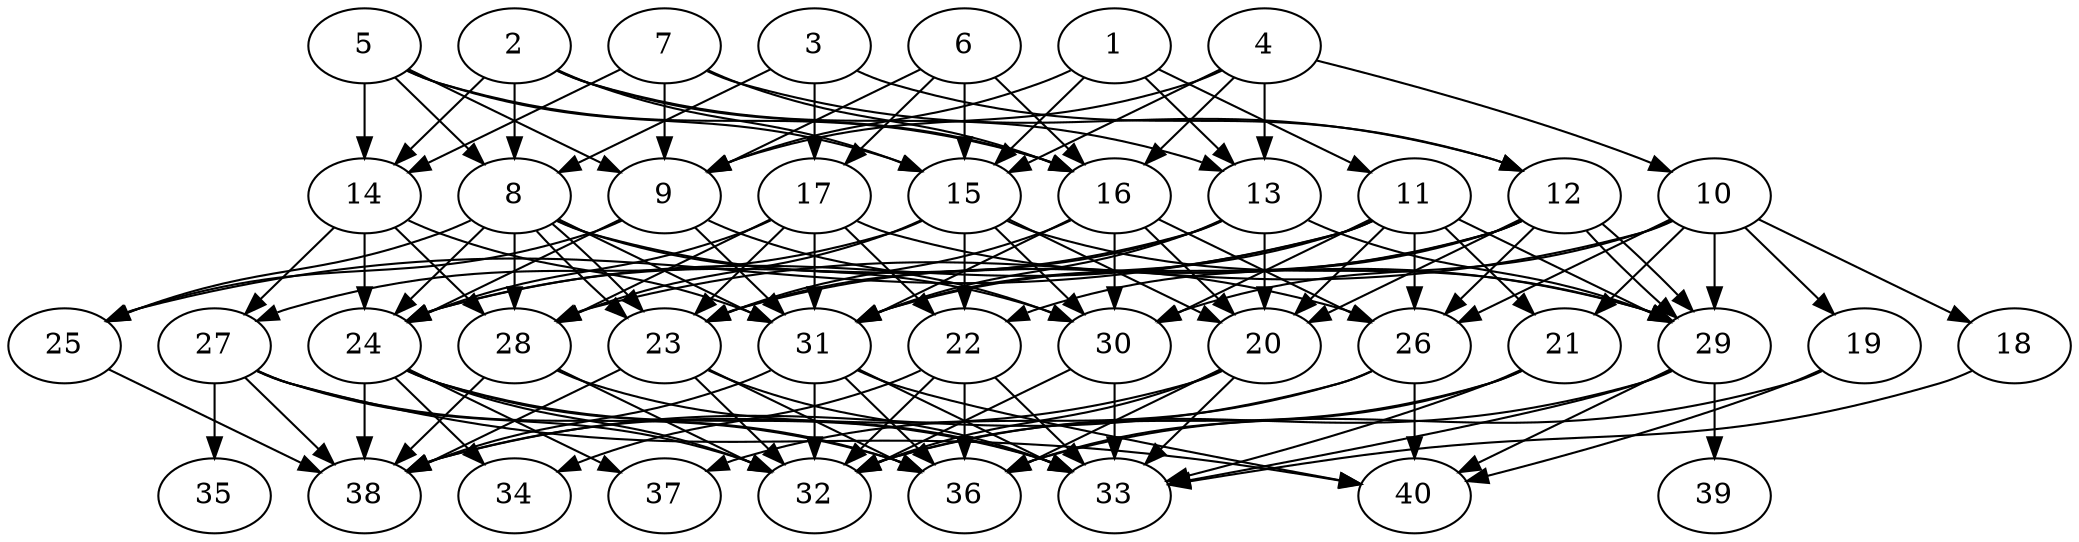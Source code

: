 // DAG automatically generated by daggen at Tue Aug  6 16:28:35 2019
// ./daggen --dot -n 40 --ccr 0.5 --fat 0.7 --regular 0.5 --density 0.8 --mindata 5242880 --maxdata 52428800 
digraph G {
  1 [size="40134656", alpha="0.10", expect_size="20067328"] 
  1 -> 9 [size ="20067328"]
  1 -> 11 [size ="20067328"]
  1 -> 13 [size ="20067328"]
  1 -> 15 [size ="20067328"]
  2 [size="30941184", alpha="0.12", expect_size="15470592"] 
  2 -> 8 [size ="15470592"]
  2 -> 13 [size ="15470592"]
  2 -> 14 [size ="15470592"]
  2 -> 15 [size ="15470592"]
  2 -> 16 [size ="15470592"]
  3 [size="81885184", alpha="0.19", expect_size="40942592"] 
  3 -> 8 [size ="40942592"]
  3 -> 12 [size ="40942592"]
  3 -> 17 [size ="40942592"]
  4 [size="59895808", alpha="0.02", expect_size="29947904"] 
  4 -> 9 [size ="29947904"]
  4 -> 10 [size ="29947904"]
  4 -> 13 [size ="29947904"]
  4 -> 15 [size ="29947904"]
  4 -> 16 [size ="29947904"]
  5 [size="96342016", alpha="0.15", expect_size="48171008"] 
  5 -> 8 [size ="48171008"]
  5 -> 9 [size ="48171008"]
  5 -> 14 [size ="48171008"]
  5 -> 15 [size ="48171008"]
  5 -> 16 [size ="48171008"]
  6 [size="56805376", alpha="0.10", expect_size="28402688"] 
  6 -> 9 [size ="28402688"]
  6 -> 15 [size ="28402688"]
  6 -> 16 [size ="28402688"]
  6 -> 17 [size ="28402688"]
  7 [size="44736512", alpha="0.15", expect_size="22368256"] 
  7 -> 9 [size ="22368256"]
  7 -> 12 [size ="22368256"]
  7 -> 14 [size ="22368256"]
  7 -> 16 [size ="22368256"]
  8 [size="60211200", alpha="0.20", expect_size="30105600"] 
  8 -> 23 [size ="30105600"]
  8 -> 23 [size ="30105600"]
  8 -> 24 [size ="30105600"]
  8 -> 25 [size ="30105600"]
  8 -> 26 [size ="30105600"]
  8 -> 28 [size ="30105600"]
  8 -> 30 [size ="30105600"]
  8 -> 31 [size ="30105600"]
  9 [size="98445312", alpha="0.18", expect_size="49222656"] 
  9 -> 24 [size ="49222656"]
  9 -> 25 [size ="49222656"]
  9 -> 30 [size ="49222656"]
  9 -> 31 [size ="49222656"]
  10 [size="11071488", alpha="0.11", expect_size="5535744"] 
  10 -> 18 [size ="5535744"]
  10 -> 19 [size ="5535744"]
  10 -> 21 [size ="5535744"]
  10 -> 26 [size ="5535744"]
  10 -> 28 [size ="5535744"]
  10 -> 29 [size ="5535744"]
  10 -> 30 [size ="5535744"]
  11 [size="39858176", alpha="0.11", expect_size="19929088"] 
  11 -> 20 [size ="19929088"]
  11 -> 21 [size ="19929088"]
  11 -> 24 [size ="19929088"]
  11 -> 25 [size ="19929088"]
  11 -> 26 [size ="19929088"]
  11 -> 29 [size ="19929088"]
  11 -> 30 [size ="19929088"]
  11 -> 31 [size ="19929088"]
  12 [size="88453120", alpha="0.14", expect_size="44226560"] 
  12 -> 20 [size ="44226560"]
  12 -> 22 [size ="44226560"]
  12 -> 23 [size ="44226560"]
  12 -> 26 [size ="44226560"]
  12 -> 29 [size ="44226560"]
  12 -> 29 [size ="44226560"]
  12 -> 31 [size ="44226560"]
  13 [size="50221056", alpha="0.09", expect_size="25110528"] 
  13 -> 20 [size ="25110528"]
  13 -> 23 [size ="25110528"]
  13 -> 24 [size ="25110528"]
  13 -> 29 [size ="25110528"]
  13 -> 31 [size ="25110528"]
  14 [size="44875776", alpha="0.14", expect_size="22437888"] 
  14 -> 24 [size ="22437888"]
  14 -> 27 [size ="22437888"]
  14 -> 28 [size ="22437888"]
  14 -> 31 [size ="22437888"]
  15 [size="52627456", alpha="0.07", expect_size="26313728"] 
  15 -> 20 [size ="26313728"]
  15 -> 22 [size ="26313728"]
  15 -> 27 [size ="26313728"]
  15 -> 28 [size ="26313728"]
  15 -> 29 [size ="26313728"]
  15 -> 30 [size ="26313728"]
  16 [size="27088896", alpha="0.01", expect_size="13544448"] 
  16 -> 20 [size ="13544448"]
  16 -> 23 [size ="13544448"]
  16 -> 26 [size ="13544448"]
  16 -> 30 [size ="13544448"]
  16 -> 31 [size ="13544448"]
  17 [size="75296768", alpha="0.03", expect_size="37648384"] 
  17 -> 22 [size ="37648384"]
  17 -> 23 [size ="37648384"]
  17 -> 24 [size ="37648384"]
  17 -> 28 [size ="37648384"]
  17 -> 29 [size ="37648384"]
  17 -> 31 [size ="37648384"]
  18 [size="52572160", alpha="0.11", expect_size="26286080"] 
  18 -> 33 [size ="26286080"]
  19 [size="52078592", alpha="0.18", expect_size="26039296"] 
  19 -> 36 [size ="26039296"]
  19 -> 40 [size ="26039296"]
  20 [size="42438656", alpha="0.12", expect_size="21219328"] 
  20 -> 32 [size ="21219328"]
  20 -> 33 [size ="21219328"]
  20 -> 36 [size ="21219328"]
  20 -> 38 [size ="21219328"]
  21 [size="93511680", alpha="0.12", expect_size="46755840"] 
  21 -> 32 [size ="46755840"]
  21 -> 33 [size ="46755840"]
  21 -> 36 [size ="46755840"]
  22 [size="52275200", alpha="0.16", expect_size="26137600"] 
  22 -> 32 [size ="26137600"]
  22 -> 33 [size ="26137600"]
  22 -> 34 [size ="26137600"]
  22 -> 36 [size ="26137600"]
  23 [size="25417728", alpha="0.16", expect_size="12708864"] 
  23 -> 32 [size ="12708864"]
  23 -> 33 [size ="12708864"]
  23 -> 36 [size ="12708864"]
  23 -> 38 [size ="12708864"]
  24 [size="67520512", alpha="0.06", expect_size="33760256"] 
  24 -> 32 [size ="33760256"]
  24 -> 33 [size ="33760256"]
  24 -> 34 [size ="33760256"]
  24 -> 36 [size ="33760256"]
  24 -> 37 [size ="33760256"]
  24 -> 38 [size ="33760256"]
  25 [size="38778880", alpha="0.14", expect_size="19389440"] 
  25 -> 38 [size ="19389440"]
  26 [size="70244352", alpha="0.11", expect_size="35122176"] 
  26 -> 37 [size ="35122176"]
  26 -> 38 [size ="35122176"]
  26 -> 40 [size ="35122176"]
  27 [size="76863488", alpha="0.17", expect_size="38431744"] 
  27 -> 32 [size ="38431744"]
  27 -> 35 [size ="38431744"]
  27 -> 36 [size ="38431744"]
  27 -> 38 [size ="38431744"]
  27 -> 40 [size ="38431744"]
  28 [size="90753024", alpha="0.12", expect_size="45376512"] 
  28 -> 32 [size ="45376512"]
  28 -> 33 [size ="45376512"]
  28 -> 38 [size ="45376512"]
  29 [size="49113088", alpha="0.07", expect_size="24556544"] 
  29 -> 32 [size ="24556544"]
  29 -> 33 [size ="24556544"]
  29 -> 39 [size ="24556544"]
  29 -> 40 [size ="24556544"]
  30 [size="41089024", alpha="0.01", expect_size="20544512"] 
  30 -> 32 [size ="20544512"]
  30 -> 33 [size ="20544512"]
  31 [size="97554432", alpha="0.02", expect_size="48777216"] 
  31 -> 32 [size ="48777216"]
  31 -> 33 [size ="48777216"]
  31 -> 36 [size ="48777216"]
  31 -> 38 [size ="48777216"]
  31 -> 40 [size ="48777216"]
  32 [size="59414528", alpha="0.19", expect_size="29707264"] 
  33 [size="41498624", alpha="0.05", expect_size="20749312"] 
  34 [size="20834304", alpha="0.18", expect_size="10417152"] 
  35 [size="46831616", alpha="0.19", expect_size="23415808"] 
  36 [size="16609280", alpha="0.05", expect_size="8304640"] 
  37 [size="70854656", alpha="0.04", expect_size="35427328"] 
  38 [size="55078912", alpha="0.12", expect_size="27539456"] 
  39 [size="19009536", alpha="0.09", expect_size="9504768"] 
  40 [size="50604032", alpha="0.12", expect_size="25302016"] 
}
